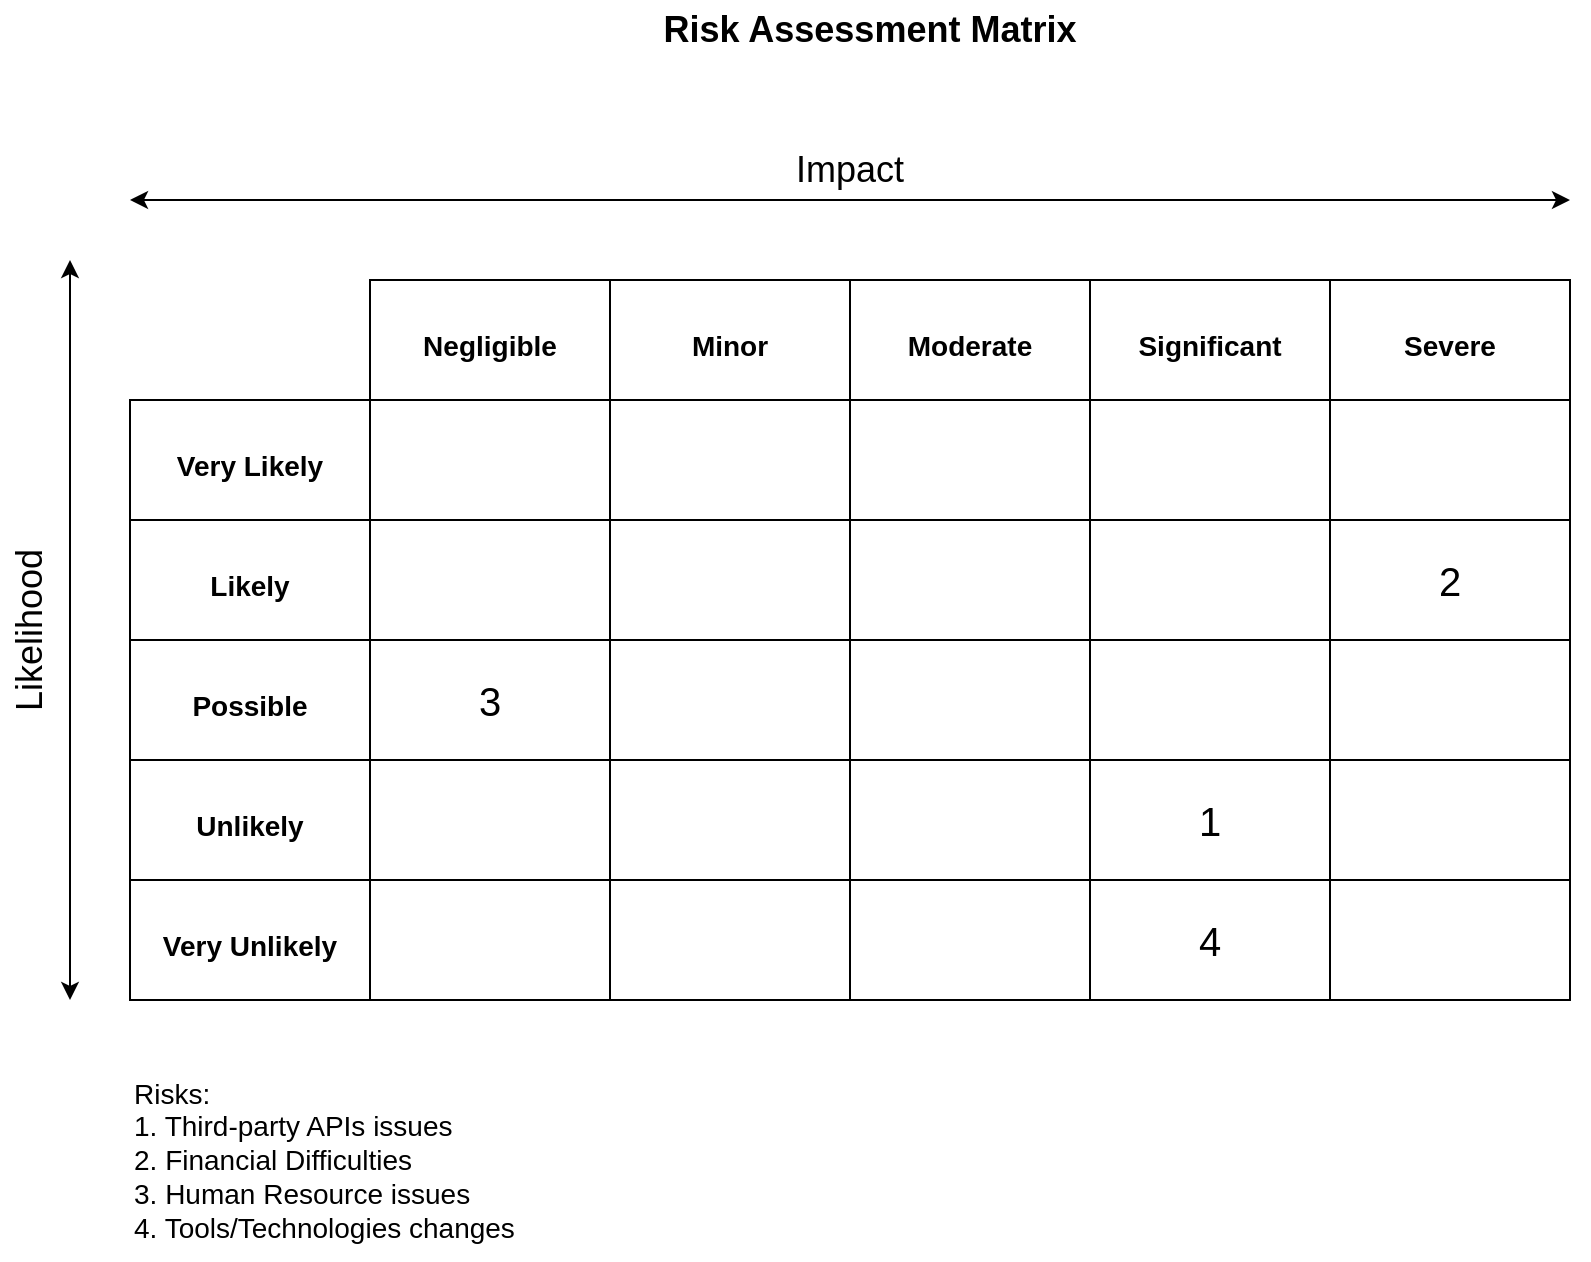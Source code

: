 <mxfile version="20.5.0" type="device"><diagram id="9giZo0dAoGGe8X5AFBbp" name="Page-1"><mxGraphModel dx="1905" dy="1188" grid="1" gridSize="10" guides="1" tooltips="1" connect="1" arrows="1" fold="1" page="1" pageScale="1" pageWidth="1100" pageHeight="850" math="0" shadow="0"><root><mxCell id="0"/><mxCell id="1" parent="0"/><mxCell id="6c1UQPF3FNck7gwcJ_uO-2" value="&lt;font style=&quot;font-size: 14px;&quot;&gt;&lt;b&gt;Negligible&lt;/b&gt;&lt;/font&gt;" style="rounded=0;whiteSpace=wrap;html=1;fontSize=20;" vertex="1" parent="1"><mxGeometry x="320" y="200" width="120" height="60" as="geometry"/></mxCell><mxCell id="6c1UQPF3FNck7gwcJ_uO-4" value="&lt;font style=&quot;font-size: 14px;&quot;&gt;&lt;b&gt;Minor&lt;/b&gt;&lt;/font&gt;" style="rounded=0;whiteSpace=wrap;html=1;fontSize=20;" vertex="1" parent="1"><mxGeometry x="440" y="200" width="120" height="60" as="geometry"/></mxCell><mxCell id="6c1UQPF3FNck7gwcJ_uO-5" value="&lt;font style=&quot;font-size: 14px;&quot;&gt;&lt;b&gt;Moderate&lt;/b&gt;&lt;/font&gt;" style="rounded=0;whiteSpace=wrap;html=1;fontSize=20;" vertex="1" parent="1"><mxGeometry x="560" y="200" width="120" height="60" as="geometry"/></mxCell><mxCell id="6c1UQPF3FNck7gwcJ_uO-6" value="&lt;font style=&quot;font-size: 14px;&quot;&gt;&lt;b&gt;Significant&lt;/b&gt;&lt;/font&gt;" style="rounded=0;whiteSpace=wrap;html=1;fontSize=20;" vertex="1" parent="1"><mxGeometry x="680" y="200" width="120" height="60" as="geometry"/></mxCell><mxCell id="6c1UQPF3FNck7gwcJ_uO-7" value="&lt;font style=&quot;font-size: 14px;&quot;&gt;&lt;b&gt;Severe&lt;/b&gt;&lt;/font&gt;" style="rounded=0;whiteSpace=wrap;html=1;fontSize=20;" vertex="1" parent="1"><mxGeometry x="800" y="200" width="120" height="60" as="geometry"/></mxCell><mxCell id="6c1UQPF3FNck7gwcJ_uO-10" value="" style="rounded=0;whiteSpace=wrap;html=1;fontSize=20;" vertex="1" parent="1"><mxGeometry x="320" y="260" width="120" height="60" as="geometry"/></mxCell><mxCell id="6c1UQPF3FNck7gwcJ_uO-12" value="&lt;font style=&quot;font-size: 14px;&quot;&gt;&lt;b&gt;Very Unlikely&lt;/b&gt;&lt;/font&gt;" style="rounded=0;whiteSpace=wrap;html=1;fontSize=20;" vertex="1" parent="1"><mxGeometry x="200" y="500" width="120" height="60" as="geometry"/></mxCell><mxCell id="6c1UQPF3FNck7gwcJ_uO-13" value="&lt;font style=&quot;font-size: 14px;&quot;&gt;&lt;b&gt;Unlikely&lt;/b&gt;&lt;/font&gt;" style="rounded=0;whiteSpace=wrap;html=1;fontSize=20;" vertex="1" parent="1"><mxGeometry x="200" y="440" width="120" height="60" as="geometry"/></mxCell><mxCell id="6c1UQPF3FNck7gwcJ_uO-14" value="&lt;font style=&quot;font-size: 14px;&quot;&gt;&lt;b&gt;Possible&lt;/b&gt;&lt;/font&gt;" style="rounded=0;whiteSpace=wrap;html=1;fontSize=20;" vertex="1" parent="1"><mxGeometry x="200" y="380" width="120" height="60" as="geometry"/></mxCell><mxCell id="6c1UQPF3FNck7gwcJ_uO-15" value="&lt;font style=&quot;font-size: 14px;&quot;&gt;&lt;b&gt;Likely&lt;/b&gt;&lt;/font&gt;" style="rounded=0;whiteSpace=wrap;html=1;fontSize=20;" vertex="1" parent="1"><mxGeometry x="200" y="320" width="120" height="60" as="geometry"/></mxCell><mxCell id="6c1UQPF3FNck7gwcJ_uO-16" value="&lt;font style=&quot;font-size: 14px;&quot;&gt;&lt;b&gt;Very Likely&lt;/b&gt;&lt;/font&gt;" style="rounded=0;whiteSpace=wrap;html=1;fontSize=20;" vertex="1" parent="1"><mxGeometry x="200" y="260" width="120" height="60" as="geometry"/></mxCell><mxCell id="6c1UQPF3FNck7gwcJ_uO-17" value="Risks:&lt;br&gt;1. Third-party APIs issues&lt;br&gt;2. Financial Difficulties&lt;br&gt;3. Human Resource issues&lt;br&gt;4. Tools/Technologies changes" style="text;html=1;strokeColor=none;fillColor=none;align=left;verticalAlign=middle;whiteSpace=wrap;rounded=0;fontSize=14;" vertex="1" parent="1"><mxGeometry x="200" y="590" width="410" height="100" as="geometry"/></mxCell><mxCell id="6c1UQPF3FNck7gwcJ_uO-18" value="" style="rounded=0;whiteSpace=wrap;html=1;fontSize=20;" vertex="1" parent="1"><mxGeometry x="440" y="260" width="120" height="60" as="geometry"/></mxCell><mxCell id="6c1UQPF3FNck7gwcJ_uO-19" value="" style="rounded=0;whiteSpace=wrap;html=1;fontSize=20;" vertex="1" parent="1"><mxGeometry x="560" y="260" width="120" height="60" as="geometry"/></mxCell><mxCell id="6c1UQPF3FNck7gwcJ_uO-20" value="" style="rounded=0;whiteSpace=wrap;html=1;fontSize=20;" vertex="1" parent="1"><mxGeometry x="680" y="260" width="120" height="60" as="geometry"/></mxCell><mxCell id="6c1UQPF3FNck7gwcJ_uO-21" value="" style="rounded=0;whiteSpace=wrap;html=1;fontSize=20;" vertex="1" parent="1"><mxGeometry x="800" y="260" width="120" height="60" as="geometry"/></mxCell><mxCell id="6c1UQPF3FNck7gwcJ_uO-22" value="" style="rounded=0;whiteSpace=wrap;html=1;fontSize=20;" vertex="1" parent="1"><mxGeometry x="320" y="320" width="120" height="60" as="geometry"/></mxCell><mxCell id="6c1UQPF3FNck7gwcJ_uO-23" value="" style="rounded=0;whiteSpace=wrap;html=1;fontSize=20;" vertex="1" parent="1"><mxGeometry x="440" y="320" width="120" height="60" as="geometry"/></mxCell><mxCell id="6c1UQPF3FNck7gwcJ_uO-24" value="" style="rounded=0;whiteSpace=wrap;html=1;fontSize=20;" vertex="1" parent="1"><mxGeometry x="560" y="320" width="120" height="60" as="geometry"/></mxCell><mxCell id="6c1UQPF3FNck7gwcJ_uO-25" value="" style="rounded=0;whiteSpace=wrap;html=1;fontSize=20;" vertex="1" parent="1"><mxGeometry x="680" y="320" width="120" height="60" as="geometry"/></mxCell><mxCell id="6c1UQPF3FNck7gwcJ_uO-26" value="2" style="rounded=0;whiteSpace=wrap;html=1;fontSize=20;" vertex="1" parent="1"><mxGeometry x="800" y="320" width="120" height="60" as="geometry"/></mxCell><mxCell id="6c1UQPF3FNck7gwcJ_uO-27" value="3" style="rounded=0;whiteSpace=wrap;html=1;fontSize=20;" vertex="1" parent="1"><mxGeometry x="320" y="380" width="120" height="60" as="geometry"/></mxCell><mxCell id="6c1UQPF3FNck7gwcJ_uO-28" value="" style="rounded=0;whiteSpace=wrap;html=1;fontSize=20;" vertex="1" parent="1"><mxGeometry x="440" y="380" width="120" height="60" as="geometry"/></mxCell><mxCell id="6c1UQPF3FNck7gwcJ_uO-29" value="" style="rounded=0;whiteSpace=wrap;html=1;fontSize=20;" vertex="1" parent="1"><mxGeometry x="560" y="380" width="120" height="60" as="geometry"/></mxCell><mxCell id="6c1UQPF3FNck7gwcJ_uO-30" value="" style="rounded=0;whiteSpace=wrap;html=1;fontSize=20;" vertex="1" parent="1"><mxGeometry x="680" y="380" width="120" height="60" as="geometry"/></mxCell><mxCell id="6c1UQPF3FNck7gwcJ_uO-31" value="" style="rounded=0;whiteSpace=wrap;html=1;fontSize=20;" vertex="1" parent="1"><mxGeometry x="800" y="380" width="120" height="60" as="geometry"/></mxCell><mxCell id="6c1UQPF3FNck7gwcJ_uO-32" value="" style="rounded=0;whiteSpace=wrap;html=1;fontSize=20;" vertex="1" parent="1"><mxGeometry x="320" y="440" width="120" height="60" as="geometry"/></mxCell><mxCell id="6c1UQPF3FNck7gwcJ_uO-34" value="" style="rounded=0;whiteSpace=wrap;html=1;fontSize=20;" vertex="1" parent="1"><mxGeometry x="440" y="440" width="120" height="60" as="geometry"/></mxCell><mxCell id="6c1UQPF3FNck7gwcJ_uO-35" value="" style="rounded=0;whiteSpace=wrap;html=1;fontSize=20;" vertex="1" parent="1"><mxGeometry x="560" y="440" width="120" height="60" as="geometry"/></mxCell><mxCell id="6c1UQPF3FNck7gwcJ_uO-36" value="1" style="rounded=0;whiteSpace=wrap;html=1;fontSize=20;" vertex="1" parent="1"><mxGeometry x="680" y="440" width="120" height="60" as="geometry"/></mxCell><mxCell id="6c1UQPF3FNck7gwcJ_uO-37" value="" style="rounded=0;whiteSpace=wrap;html=1;fontSize=20;" vertex="1" parent="1"><mxGeometry x="800" y="440" width="120" height="60" as="geometry"/></mxCell><mxCell id="6c1UQPF3FNck7gwcJ_uO-38" value="" style="rounded=0;whiteSpace=wrap;html=1;fontSize=20;" vertex="1" parent="1"><mxGeometry x="320" y="500" width="120" height="60" as="geometry"/></mxCell><mxCell id="6c1UQPF3FNck7gwcJ_uO-39" value="" style="rounded=0;whiteSpace=wrap;html=1;fontSize=20;" vertex="1" parent="1"><mxGeometry x="440" y="500" width="120" height="60" as="geometry"/></mxCell><mxCell id="6c1UQPF3FNck7gwcJ_uO-40" value="" style="rounded=0;whiteSpace=wrap;html=1;fontSize=20;" vertex="1" parent="1"><mxGeometry x="560" y="500" width="120" height="60" as="geometry"/></mxCell><mxCell id="6c1UQPF3FNck7gwcJ_uO-41" value="4" style="rounded=0;whiteSpace=wrap;html=1;fontSize=20;" vertex="1" parent="1"><mxGeometry x="680" y="500" width="120" height="60" as="geometry"/></mxCell><mxCell id="6c1UQPF3FNck7gwcJ_uO-42" value="" style="rounded=0;whiteSpace=wrap;html=1;fontSize=20;" vertex="1" parent="1"><mxGeometry x="800" y="500" width="120" height="60" as="geometry"/></mxCell><mxCell id="6c1UQPF3FNck7gwcJ_uO-43" value="&lt;b&gt;&lt;font style=&quot;font-size: 18px;&quot;&gt;Risk Assessment Matrix&lt;/font&gt;&lt;/b&gt;" style="text;html=1;strokeColor=none;fillColor=none;align=center;verticalAlign=middle;whiteSpace=wrap;rounded=0;fontSize=14;" vertex="1" parent="1"><mxGeometry x="450" y="60" width="240" height="30" as="geometry"/></mxCell><mxCell id="6c1UQPF3FNck7gwcJ_uO-44" value="" style="endArrow=classic;startArrow=classic;html=1;rounded=0;fontSize=18;" edge="1" parent="1"><mxGeometry width="50" height="50" relative="1" as="geometry"><mxPoint x="200" y="160" as="sourcePoint"/><mxPoint x="920" y="160" as="targetPoint"/></mxGeometry></mxCell><mxCell id="6c1UQPF3FNck7gwcJ_uO-45" value="" style="endArrow=classic;startArrow=classic;html=1;rounded=0;fontSize=18;" edge="1" parent="1"><mxGeometry width="50" height="50" relative="1" as="geometry"><mxPoint x="170" y="560" as="sourcePoint"/><mxPoint x="170" y="190" as="targetPoint"/></mxGeometry></mxCell><mxCell id="6c1UQPF3FNck7gwcJ_uO-46" value="Impact" style="text;html=1;strokeColor=none;fillColor=none;align=center;verticalAlign=middle;whiteSpace=wrap;rounded=0;fontSize=18;" vertex="1" parent="1"><mxGeometry x="530" y="130" width="60" height="30" as="geometry"/></mxCell><mxCell id="6c1UQPF3FNck7gwcJ_uO-47" value="Likelihood" style="text;html=1;strokeColor=none;fillColor=none;align=center;verticalAlign=middle;whiteSpace=wrap;rounded=0;fontSize=18;rotation=-90;" vertex="1" parent="1"><mxGeometry x="100" y="360" width="100" height="30" as="geometry"/></mxCell></root></mxGraphModel></diagram></mxfile>